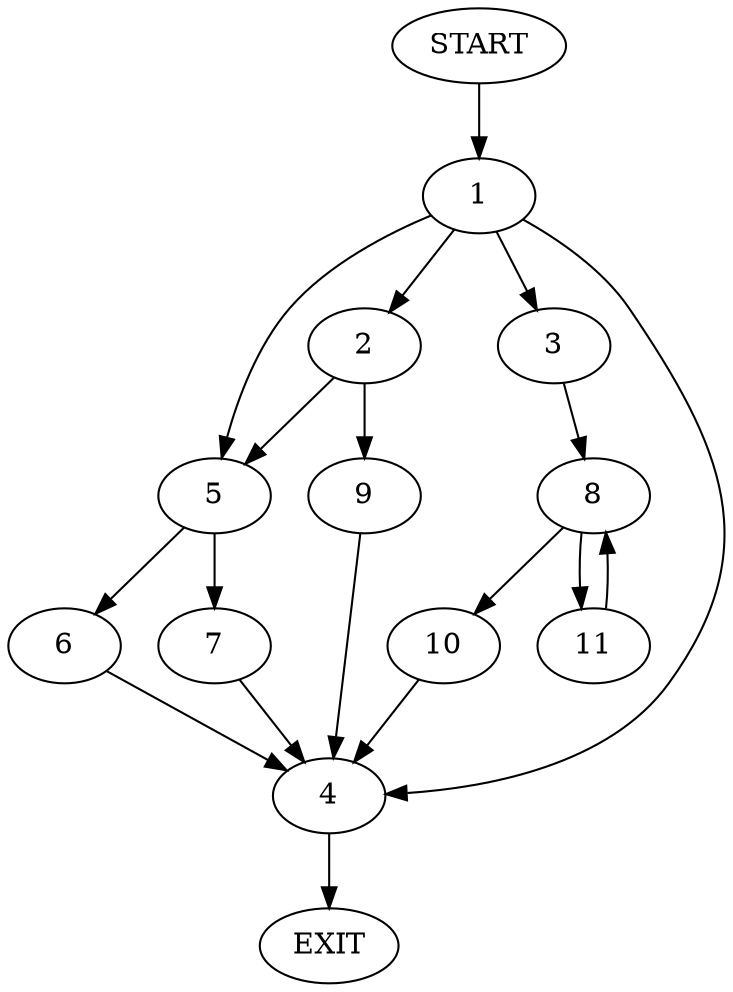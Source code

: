 digraph {
0 [label="START"]
12 [label="EXIT"]
0 -> 1
1 -> 2
1 -> 3
1 -> 4
1 -> 5
4 -> 12
5 -> 6
5 -> 7
3 -> 8
2 -> 5
2 -> 9
8 -> 10
8 -> 11
10 -> 4
11 -> 8
9 -> 4
7 -> 4
6 -> 4
}
